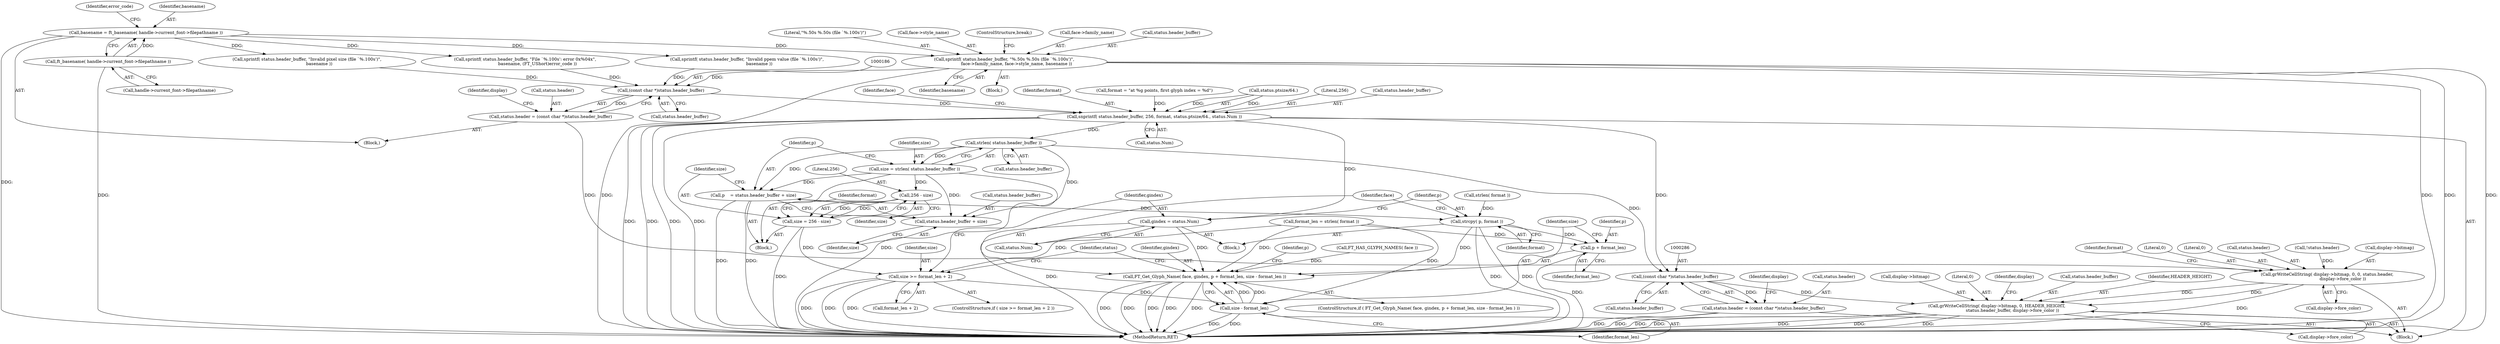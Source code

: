 digraph "0_savannah_b995299b73ba4cd259f221f500d4e63095508bec_0@pointer" {
"1000141" [label="(Call,sprintf( status.header_buffer, \"%.50s %.50s (file `%.100s')\",\n                  face->family_name, face->style_name, basename ))"];
"1000129" [label="(Call,basename = ft_basename( handle->current_font->filepathname ))"];
"1000131" [label="(Call,ft_basename( handle->current_font->filepathname ))"];
"1000185" [label="(Call,(const char *)status.header_buffer)"];
"1000181" [label="(Call,status.header = (const char *)status.header_buffer)"];
"1000190" [label="(Call,grWriteCellString( display->bitmap, 0, 0, status.header,\n                       display->fore_color ))"];
"1000290" [label="(Call,grWriteCellString( display->bitmap, 0, HEADER_HEIGHT,\n                       status.header_buffer, display->fore_color ))"];
"1000205" [label="(Call,snprintf( status.header_buffer, 256, format, status.ptsize/64., status.Num ))"];
"1000229" [label="(Call,strlen( status.header_buffer ))"];
"1000227" [label="(Call,size = strlen( status.header_buffer ))"];
"1000233" [label="(Call,p    = status.header_buffer + size)"];
"1000264" [label="(Call,strcpy( p, format ))"];
"1000268" [label="(Call,FT_Get_Glyph_Name( face, gindex, p + format_len, size - format_len ))"];
"1000271" [label="(Call,p + format_len)"];
"1000235" [label="(Call,status.header_buffer + size)"];
"1000242" [label="(Call,256 - size)"];
"1000240" [label="(Call,size = 256 - size)"];
"1000253" [label="(Call,size >= format_len + 2)"];
"1000274" [label="(Call,size - format_len)"];
"1000285" [label="(Call,(const char *)status.header_buffer)"];
"1000281" [label="(Call,status.header = (const char *)status.header_buffer)"];
"1000259" [label="(Call,gindex = status.Num)"];
"1000203" [label="(Identifier,format)"];
"1000246" [label="(Identifier,format)"];
"1000248" [label="(Call,format_len = strlen( format ))"];
"1000142" [label="(Call,status.header_buffer)"];
"1000292" [label="(Identifier,display)"];
"1000296" [label="(Call,status.header_buffer)"];
"1000145" [label="(Literal,\"%.50s %.50s (file `%.100s')\")"];
"1000252" [label="(ControlStructure,if ( size >= format_len + 2 ))"];
"1000192" [label="(Identifier,display)"];
"1000194" [label="(Literal,0)"];
"1000131" [label="(Call,ft_basename( handle->current_font->filepathname ))"];
"1000243" [label="(Literal,256)"];
"1000129" [label="(Call,basename = ft_basename( handle->current_font->filepathname ))"];
"1000282" [label="(Call,status.header)"];
"1000139" [label="(Block,)"];
"1000163" [label="(Call,sprintf( status.header_buffer, \"Invalid ppem value (file `%.100s')\",\n                  basename ))"];
"1000195" [label="(Literal,0)"];
"1000271" [label="(Call,p + format_len)"];
"1000269" [label="(Identifier,face)"];
"1000276" [label="(Identifier,format_len)"];
"1000268" [label="(Call,FT_Get_Glyph_Name( face, gindex, p + format_len, size - format_len ))"];
"1000141" [label="(Call,sprintf( status.header_buffer, \"%.50s %.50s (file `%.100s')\",\n                  face->family_name, face->style_name, basename ))"];
"1000295" [label="(Identifier,HEADER_HEIGHT)"];
"1000196" [label="(Call,status.header)"];
"1000155" [label="(Call,sprintf( status.header_buffer, \"Invalid pixel size (file `%.100s')\",\n                  basename ))"];
"1000206" [label="(Call,status.header_buffer)"];
"1000255" [label="(Call,format_len + 2)"];
"1000291" [label="(Call,display->bitmap)"];
"1000149" [label="(Call,face->style_name)"];
"1000138" [label="(Identifier,error_code)"];
"1000235" [label="(Call,status.header_buffer + size)"];
"1000260" [label="(Identifier,gindex)"];
"1000287" [label="(Call,status.header_buffer)"];
"1000244" [label="(Identifier,size)"];
"1000102" [label="(Block,)"];
"1000153" [label="(ControlStructure,break;)"];
"1000221" [label="(Identifier,face)"];
"1000279" [label="(Identifier,p)"];
"1000199" [label="(Call,display->fore_color)"];
"1000273" [label="(Identifier,format_len)"];
"1000230" [label="(Call,status.header_buffer)"];
"1000124" [label="(Call,!status.header)"];
"1000220" [label="(Call,FT_HAS_GLYPH_NAMES( face ))"];
"1000181" [label="(Call,status.header = (const char *)status.header_buffer)"];
"1000299" [label="(Call,display->fore_color)"];
"1000236" [label="(Call,status.header_buffer)"];
"1000290" [label="(Call,grWriteCellString( display->bitmap, 0, HEADER_HEIGHT,\n                       status.header_buffer, display->fore_color ))"];
"1000267" [label="(ControlStructure,if ( FT_Get_Glyph_Name( face, gindex, p + format_len, size - format_len ) ))"];
"1000270" [label="(Identifier,gindex)"];
"1000191" [label="(Call,display->bitmap)"];
"1000239" [label="(Identifier,size)"];
"1000210" [label="(Identifier,format)"];
"1000202" [label="(Call,format = \"at %g points, first glyph index = %d\")"];
"1000250" [label="(Call,strlen( format ))"];
"1000285" [label="(Call,(const char *)status.header_buffer)"];
"1000229" [label="(Call,strlen( status.header_buffer ))"];
"1000222" [label="(Block,)"];
"1000146" [label="(Call,face->family_name)"];
"1000254" [label="(Identifier,size)"];
"1000234" [label="(Identifier,p)"];
"1000182" [label="(Call,status.header)"];
"1000211" [label="(Call,status.ptsize/64.)"];
"1000306" [label="(MethodReturn,RET)"];
"1000209" [label="(Literal,256)"];
"1000259" [label="(Call,gindex = status.Num)"];
"1000152" [label="(Identifier,basename)"];
"1000275" [label="(Identifier,size)"];
"1000283" [label="(Identifier,status)"];
"1000264" [label="(Call,strcpy( p, format ))"];
"1000205" [label="(Call,snprintf( status.header_buffer, 256, format, status.ptsize/64., status.Num ))"];
"1000190" [label="(Call,grWriteCellString( display->bitmap, 0, 0, status.header,\n                       display->fore_color ))"];
"1000258" [label="(Block,)"];
"1000216" [label="(Call,status.Num)"];
"1000233" [label="(Call,p    = status.header_buffer + size)"];
"1000130" [label="(Identifier,basename)"];
"1000240" [label="(Call,size = 256 - size)"];
"1000185" [label="(Call,(const char *)status.header_buffer)"];
"1000132" [label="(Call,handle->current_font->filepathname)"];
"1000242" [label="(Call,256 - size)"];
"1000265" [label="(Identifier,p)"];
"1000294" [label="(Literal,0)"];
"1000227" [label="(Call,size = strlen( status.header_buffer ))"];
"1000241" [label="(Identifier,size)"];
"1000274" [label="(Call,size - format_len)"];
"1000228" [label="(Identifier,size)"];
"1000128" [label="(Block,)"];
"1000253" [label="(Call,size >= format_len + 2)"];
"1000304" [label="(Identifier,display)"];
"1000261" [label="(Call,status.Num)"];
"1000272" [label="(Identifier,p)"];
"1000266" [label="(Identifier,format)"];
"1000187" [label="(Call,status.header_buffer)"];
"1000171" [label="(Call,sprintf( status.header_buffer, \"File `%.100s': error 0x%04x\",\n                  basename, (FT_UShort)error_code ))"];
"1000281" [label="(Call,status.header = (const char *)status.header_buffer)"];
"1000141" -> "1000139"  [label="AST: "];
"1000141" -> "1000152"  [label="CFG: "];
"1000142" -> "1000141"  [label="AST: "];
"1000145" -> "1000141"  [label="AST: "];
"1000146" -> "1000141"  [label="AST: "];
"1000149" -> "1000141"  [label="AST: "];
"1000152" -> "1000141"  [label="AST: "];
"1000153" -> "1000141"  [label="CFG: "];
"1000141" -> "1000306"  [label="DDG: "];
"1000141" -> "1000306"  [label="DDG: "];
"1000141" -> "1000306"  [label="DDG: "];
"1000141" -> "1000306"  [label="DDG: "];
"1000129" -> "1000141"  [label="DDG: "];
"1000141" -> "1000185"  [label="DDG: "];
"1000129" -> "1000128"  [label="AST: "];
"1000129" -> "1000131"  [label="CFG: "];
"1000130" -> "1000129"  [label="AST: "];
"1000131" -> "1000129"  [label="AST: "];
"1000138" -> "1000129"  [label="CFG: "];
"1000129" -> "1000306"  [label="DDG: "];
"1000131" -> "1000129"  [label="DDG: "];
"1000129" -> "1000155"  [label="DDG: "];
"1000129" -> "1000163"  [label="DDG: "];
"1000129" -> "1000171"  [label="DDG: "];
"1000131" -> "1000132"  [label="CFG: "];
"1000132" -> "1000131"  [label="AST: "];
"1000131" -> "1000306"  [label="DDG: "];
"1000185" -> "1000181"  [label="AST: "];
"1000185" -> "1000187"  [label="CFG: "];
"1000186" -> "1000185"  [label="AST: "];
"1000187" -> "1000185"  [label="AST: "];
"1000181" -> "1000185"  [label="CFG: "];
"1000185" -> "1000181"  [label="DDG: "];
"1000163" -> "1000185"  [label="DDG: "];
"1000155" -> "1000185"  [label="DDG: "];
"1000171" -> "1000185"  [label="DDG: "];
"1000185" -> "1000205"  [label="DDG: "];
"1000181" -> "1000128"  [label="AST: "];
"1000182" -> "1000181"  [label="AST: "];
"1000192" -> "1000181"  [label="CFG: "];
"1000181" -> "1000190"  [label="DDG: "];
"1000190" -> "1000102"  [label="AST: "];
"1000190" -> "1000199"  [label="CFG: "];
"1000191" -> "1000190"  [label="AST: "];
"1000194" -> "1000190"  [label="AST: "];
"1000195" -> "1000190"  [label="AST: "];
"1000196" -> "1000190"  [label="AST: "];
"1000199" -> "1000190"  [label="AST: "];
"1000203" -> "1000190"  [label="CFG: "];
"1000190" -> "1000306"  [label="DDG: "];
"1000124" -> "1000190"  [label="DDG: "];
"1000190" -> "1000290"  [label="DDG: "];
"1000190" -> "1000290"  [label="DDG: "];
"1000290" -> "1000102"  [label="AST: "];
"1000290" -> "1000299"  [label="CFG: "];
"1000291" -> "1000290"  [label="AST: "];
"1000294" -> "1000290"  [label="AST: "];
"1000295" -> "1000290"  [label="AST: "];
"1000296" -> "1000290"  [label="AST: "];
"1000299" -> "1000290"  [label="AST: "];
"1000304" -> "1000290"  [label="CFG: "];
"1000290" -> "1000306"  [label="DDG: "];
"1000290" -> "1000306"  [label="DDG: "];
"1000290" -> "1000306"  [label="DDG: "];
"1000290" -> "1000306"  [label="DDG: "];
"1000290" -> "1000306"  [label="DDG: "];
"1000285" -> "1000290"  [label="DDG: "];
"1000205" -> "1000102"  [label="AST: "];
"1000205" -> "1000216"  [label="CFG: "];
"1000206" -> "1000205"  [label="AST: "];
"1000209" -> "1000205"  [label="AST: "];
"1000210" -> "1000205"  [label="AST: "];
"1000211" -> "1000205"  [label="AST: "];
"1000216" -> "1000205"  [label="AST: "];
"1000221" -> "1000205"  [label="CFG: "];
"1000205" -> "1000306"  [label="DDG: "];
"1000205" -> "1000306"  [label="DDG: "];
"1000205" -> "1000306"  [label="DDG: "];
"1000205" -> "1000306"  [label="DDG: "];
"1000202" -> "1000205"  [label="DDG: "];
"1000211" -> "1000205"  [label="DDG: "];
"1000211" -> "1000205"  [label="DDG: "];
"1000205" -> "1000229"  [label="DDG: "];
"1000205" -> "1000259"  [label="DDG: "];
"1000205" -> "1000285"  [label="DDG: "];
"1000229" -> "1000227"  [label="AST: "];
"1000229" -> "1000230"  [label="CFG: "];
"1000230" -> "1000229"  [label="AST: "];
"1000227" -> "1000229"  [label="CFG: "];
"1000229" -> "1000227"  [label="DDG: "];
"1000229" -> "1000233"  [label="DDG: "];
"1000229" -> "1000235"  [label="DDG: "];
"1000229" -> "1000285"  [label="DDG: "];
"1000227" -> "1000222"  [label="AST: "];
"1000228" -> "1000227"  [label="AST: "];
"1000234" -> "1000227"  [label="CFG: "];
"1000227" -> "1000306"  [label="DDG: "];
"1000227" -> "1000233"  [label="DDG: "];
"1000227" -> "1000235"  [label="DDG: "];
"1000227" -> "1000242"  [label="DDG: "];
"1000233" -> "1000222"  [label="AST: "];
"1000233" -> "1000235"  [label="CFG: "];
"1000234" -> "1000233"  [label="AST: "];
"1000235" -> "1000233"  [label="AST: "];
"1000241" -> "1000233"  [label="CFG: "];
"1000233" -> "1000306"  [label="DDG: "];
"1000233" -> "1000306"  [label="DDG: "];
"1000233" -> "1000264"  [label="DDG: "];
"1000264" -> "1000258"  [label="AST: "];
"1000264" -> "1000266"  [label="CFG: "];
"1000265" -> "1000264"  [label="AST: "];
"1000266" -> "1000264"  [label="AST: "];
"1000269" -> "1000264"  [label="CFG: "];
"1000264" -> "1000306"  [label="DDG: "];
"1000264" -> "1000306"  [label="DDG: "];
"1000250" -> "1000264"  [label="DDG: "];
"1000264" -> "1000268"  [label="DDG: "];
"1000264" -> "1000271"  [label="DDG: "];
"1000268" -> "1000267"  [label="AST: "];
"1000268" -> "1000274"  [label="CFG: "];
"1000269" -> "1000268"  [label="AST: "];
"1000270" -> "1000268"  [label="AST: "];
"1000271" -> "1000268"  [label="AST: "];
"1000274" -> "1000268"  [label="AST: "];
"1000279" -> "1000268"  [label="CFG: "];
"1000283" -> "1000268"  [label="CFG: "];
"1000268" -> "1000306"  [label="DDG: "];
"1000268" -> "1000306"  [label="DDG: "];
"1000268" -> "1000306"  [label="DDG: "];
"1000268" -> "1000306"  [label="DDG: "];
"1000268" -> "1000306"  [label="DDG: "];
"1000220" -> "1000268"  [label="DDG: "];
"1000259" -> "1000268"  [label="DDG: "];
"1000248" -> "1000268"  [label="DDG: "];
"1000274" -> "1000268"  [label="DDG: "];
"1000274" -> "1000268"  [label="DDG: "];
"1000271" -> "1000273"  [label="CFG: "];
"1000272" -> "1000271"  [label="AST: "];
"1000273" -> "1000271"  [label="AST: "];
"1000275" -> "1000271"  [label="CFG: "];
"1000271" -> "1000306"  [label="DDG: "];
"1000248" -> "1000271"  [label="DDG: "];
"1000235" -> "1000239"  [label="CFG: "];
"1000236" -> "1000235"  [label="AST: "];
"1000239" -> "1000235"  [label="AST: "];
"1000242" -> "1000240"  [label="AST: "];
"1000242" -> "1000244"  [label="CFG: "];
"1000243" -> "1000242"  [label="AST: "];
"1000244" -> "1000242"  [label="AST: "];
"1000240" -> "1000242"  [label="CFG: "];
"1000242" -> "1000240"  [label="DDG: "];
"1000242" -> "1000240"  [label="DDG: "];
"1000240" -> "1000222"  [label="AST: "];
"1000241" -> "1000240"  [label="AST: "];
"1000246" -> "1000240"  [label="CFG: "];
"1000240" -> "1000306"  [label="DDG: "];
"1000240" -> "1000253"  [label="DDG: "];
"1000253" -> "1000252"  [label="AST: "];
"1000253" -> "1000255"  [label="CFG: "];
"1000254" -> "1000253"  [label="AST: "];
"1000255" -> "1000253"  [label="AST: "];
"1000260" -> "1000253"  [label="CFG: "];
"1000283" -> "1000253"  [label="CFG: "];
"1000253" -> "1000306"  [label="DDG: "];
"1000253" -> "1000306"  [label="DDG: "];
"1000253" -> "1000306"  [label="DDG: "];
"1000248" -> "1000253"  [label="DDG: "];
"1000253" -> "1000274"  [label="DDG: "];
"1000274" -> "1000276"  [label="CFG: "];
"1000275" -> "1000274"  [label="AST: "];
"1000276" -> "1000274"  [label="AST: "];
"1000274" -> "1000306"  [label="DDG: "];
"1000274" -> "1000306"  [label="DDG: "];
"1000248" -> "1000274"  [label="DDG: "];
"1000285" -> "1000281"  [label="AST: "];
"1000285" -> "1000287"  [label="CFG: "];
"1000286" -> "1000285"  [label="AST: "];
"1000287" -> "1000285"  [label="AST: "];
"1000281" -> "1000285"  [label="CFG: "];
"1000285" -> "1000281"  [label="DDG: "];
"1000281" -> "1000102"  [label="AST: "];
"1000282" -> "1000281"  [label="AST: "];
"1000292" -> "1000281"  [label="CFG: "];
"1000281" -> "1000306"  [label="DDG: "];
"1000281" -> "1000306"  [label="DDG: "];
"1000259" -> "1000258"  [label="AST: "];
"1000259" -> "1000261"  [label="CFG: "];
"1000260" -> "1000259"  [label="AST: "];
"1000261" -> "1000259"  [label="AST: "];
"1000265" -> "1000259"  [label="CFG: "];
"1000259" -> "1000306"  [label="DDG: "];
}
